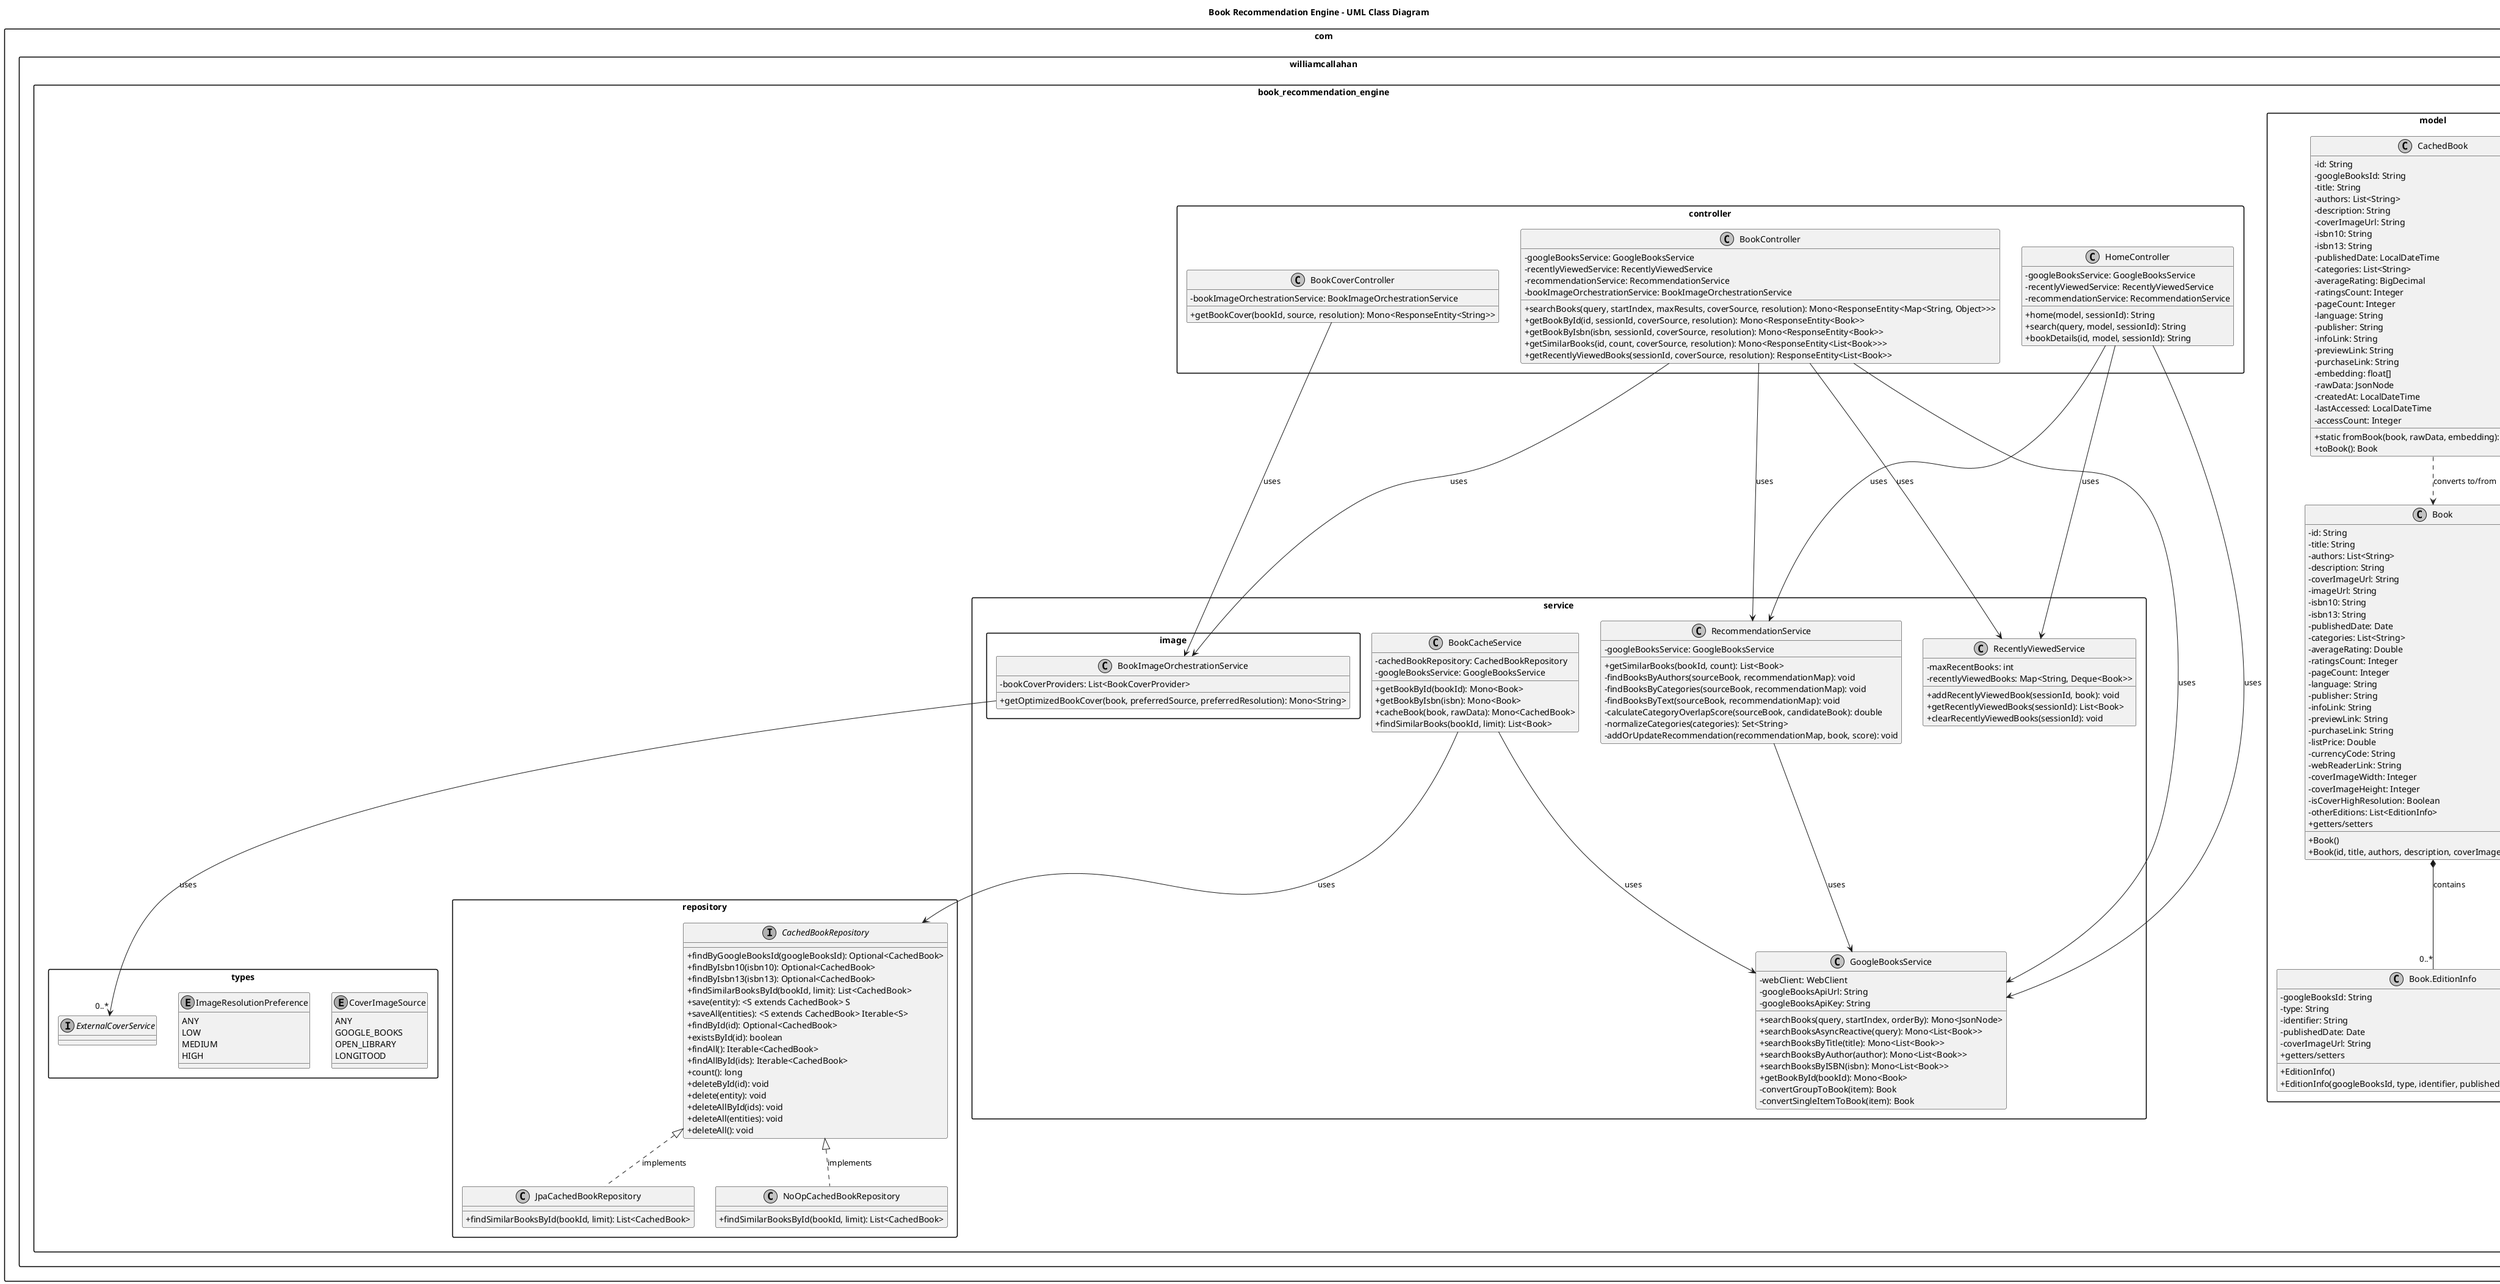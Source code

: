 @startuml Book Recommendation Engine

' Style settings
skinparam classAttributeIconSize 0
skinparam monochrome true
skinparam shadowing false
skinparam defaultFontName Arial
skinparam packageStyle rectangle

' Title
title Book Recommendation Engine - UML Class Diagram

' Package for model classes
package "com.williamcallahan.book_recommendation_engine.model" {
  class Book {
    - id: String
    - title: String
    - authors: List<String>
    - description: String
    - coverImageUrl: String
    - imageUrl: String
    - isbn10: String
    - isbn13: String
    - publishedDate: Date
    - categories: List<String>
    - averageRating: Double
    - ratingsCount: Integer
    - pageCount: Integer
    - language: String
    - publisher: String
    - infoLink: String
    - previewLink: String
    - purchaseLink: String
    - listPrice: Double
    - currencyCode: String
    - webReaderLink: String
    - coverImageWidth: Integer
    - coverImageHeight: Integer
    - isCoverHighResolution: Boolean
    - otherEditions: List<EditionInfo>
    + Book()
    + Book(id, title, authors, description, coverImageUrl, imageUrl)
    + getters/setters
  }

  class "Book.EditionInfo" as EditionInfo {
    - googleBooksId: String
    - type: String
    - identifier: String
    - publishedDate: Date
    - coverImageUrl: String
    + EditionInfo()
    + EditionInfo(googleBooksId, type, identifier, publishedDate, coverImageUrl)
    + getters/setters
  }

  class CachedBook {
    - id: String
    - googleBooksId: String
    - title: String
    - authors: List<String>
    - description: String
    - coverImageUrl: String
    - isbn10: String
    - isbn13: String
    - publishedDate: LocalDateTime
    - categories: List<String>
    - averageRating: BigDecimal
    - ratingsCount: Integer
    - pageCount: Integer
    - language: String
    - publisher: String
    - infoLink: String
    - previewLink: String
    - purchaseLink: String
    - embedding: float[]
    - rawData: JsonNode
    - createdAt: LocalDateTime
    - lastAccessed: LocalDateTime
    - accessCount: Integer
    + static fromBook(book, rawData, embedding): CachedBook
    + toBook(): Book
  }
}

' Package for repositories
package "com.williamcallahan.book_recommendation_engine.repository" {
  interface CachedBookRepository {
    + findByGoogleBooksId(googleBooksId): Optional<CachedBook>
    + findByIsbn10(isbn10): Optional<CachedBook>
    + findByIsbn13(isbn13): Optional<CachedBook>
    + findSimilarBooksById(bookId, limit): List<CachedBook>
    + save(entity): <S extends CachedBook> S
    + saveAll(entities): <S extends CachedBook> Iterable<S>
    + findById(id): Optional<CachedBook>
    + existsById(id): boolean
    + findAll(): Iterable<CachedBook>
    + findAllById(ids): Iterable<CachedBook>
    + count(): long
    + deleteById(id): void
    + delete(entity): void
    + deleteAllById(ids): void
    + deleteAll(entities): void
    + deleteAll(): void
  }

  class JpaCachedBookRepository {
    + findSimilarBooksById(bookId, limit): List<CachedBook>
  }

  class NoOpCachedBookRepository {
    + findSimilarBooksById(bookId, limit): List<CachedBook>
  }
}

' Package for services
package "com.williamcallahan.book_recommendation_engine.service" {
  class GoogleBooksService {
    - webClient: WebClient
    - googleBooksApiUrl: String
    - googleBooksApiKey: String
    + searchBooks(query, startIndex, orderBy): Mono<JsonNode>
    + searchBooksAsyncReactive(query): Mono<List<Book>>
    + searchBooksByTitle(title): Mono<List<Book>>
    + searchBooksByAuthor(author): Mono<List<Book>>
    + searchBooksByISBN(isbn): Mono<List<Book>>
    + getBookById(bookId): Mono<Book>
    - convertGroupToBook(item): Book
    - convertSingleItemToBook(item): Book
  }

  class RecommendationService {
    - googleBooksService: GoogleBooksService
    + getSimilarBooks(bookId, count): List<Book>
    - findBooksByAuthors(sourceBook, recommendationMap): void
    - findBooksByCategories(sourceBook, recommendationMap): void
    - findBooksByText(sourceBook, recommendationMap): void
    - calculateCategoryOverlapScore(sourceBook, candidateBook): double
    - normalizeCategories(categories): Set<String>
    - addOrUpdateRecommendation(recommendationMap, book, score): void
  }

  class BookCacheService {
    - cachedBookRepository: CachedBookRepository
    - googleBooksService: GoogleBooksService
    + getBookById(bookId): Mono<Book>
    + getBookByIsbn(isbn): Mono<Book>
    + cacheBook(book, rawData): Mono<CachedBook>
    + findSimilarBooks(bookId, limit): List<Book>
  }

  class RecentlyViewedService {
    - maxRecentBooks: int
    - recentlyViewedBooks: Map<String, Deque<Book>>
    + addRecentlyViewedBook(sessionId, book): void
    + getRecentlyViewedBooks(sessionId): List<Book>
    + clearRecentlyViewedBooks(sessionId): void
  }

  package "com.williamcallahan.book_recommendation_engine.service.image" {
    class BookImageOrchestrationService {
      - bookCoverProviders: List<BookCoverProvider>
      + getOptimizedBookCover(book, preferredSource, preferredResolution): Mono<String>
    }
  }
}

' Package for controllers
package "com.williamcallahan.book_recommendation_engine.controller" {
  class BookController {
    - googleBooksService: GoogleBooksService
    - recentlyViewedService: RecentlyViewedService
    - recommendationService: RecommendationService
    - bookImageOrchestrationService: BookImageOrchestrationService
    + searchBooks(query, startIndex, maxResults, coverSource, resolution): Mono<ResponseEntity<Map<String, Object>>>
    + getBookById(id, sessionId, coverSource, resolution): Mono<ResponseEntity<Book>>
    + getBookByIsbn(isbn, sessionId, coverSource, resolution): Mono<ResponseEntity<Book>>
    + getSimilarBooks(id, count, coverSource, resolution): Mono<ResponseEntity<List<Book>>>
    + getRecentlyViewedBooks(sessionId, coverSource, resolution): ResponseEntity<List<Book>>
  }

  class BookCoverController {
    - bookImageOrchestrationService: BookImageOrchestrationService
    + getBookCover(bookId, source, resolution): Mono<ResponseEntity<String>>
  }

  class HomeController {
    - googleBooksService: GoogleBooksService
    - recentlyViewedService: RecentlyViewedService
    - recommendationService: RecommendationService
    + home(model, sessionId): String
    + search(query, model, sessionId): String
    + bookDetails(id, model, sessionId): String
  }
}

' Package for types/enums
package "com.williamcallahan.book_recommendation_engine.types" {
  enum CoverImageSource {
    ANY
    GOOGLE_BOOKS
    OPEN_LIBRARY
    LONGITOOD
  }

  enum ImageResolutionPreference {
    ANY
    LOW
    MEDIUM
    HIGH
  }

  interface ExternalCoverService {
  }
}

' Relationships
Book *-- "0..*" EditionInfo : contains

CachedBook ..> Book : converts to/from

CachedBookRepository <|.. JpaCachedBookRepository : implements
CachedBookRepository <|.. NoOpCachedBookRepository : implements

BookController --> GoogleBooksService : uses
BookController --> RecentlyViewedService : uses
BookController --> RecommendationService : uses
BookController --> BookImageOrchestrationService : uses

BookCoverController --> BookImageOrchestrationService : uses

HomeController --> GoogleBooksService : uses
HomeController --> RecentlyViewedService : uses
HomeController --> RecommendationService : uses

RecommendationService --> GoogleBooksService : uses

BookCacheService --> CachedBookRepository : uses
BookCacheService --> GoogleBooksService : uses

BookImageOrchestrationService --> "0..*" ExternalCoverService : uses

@enduml
